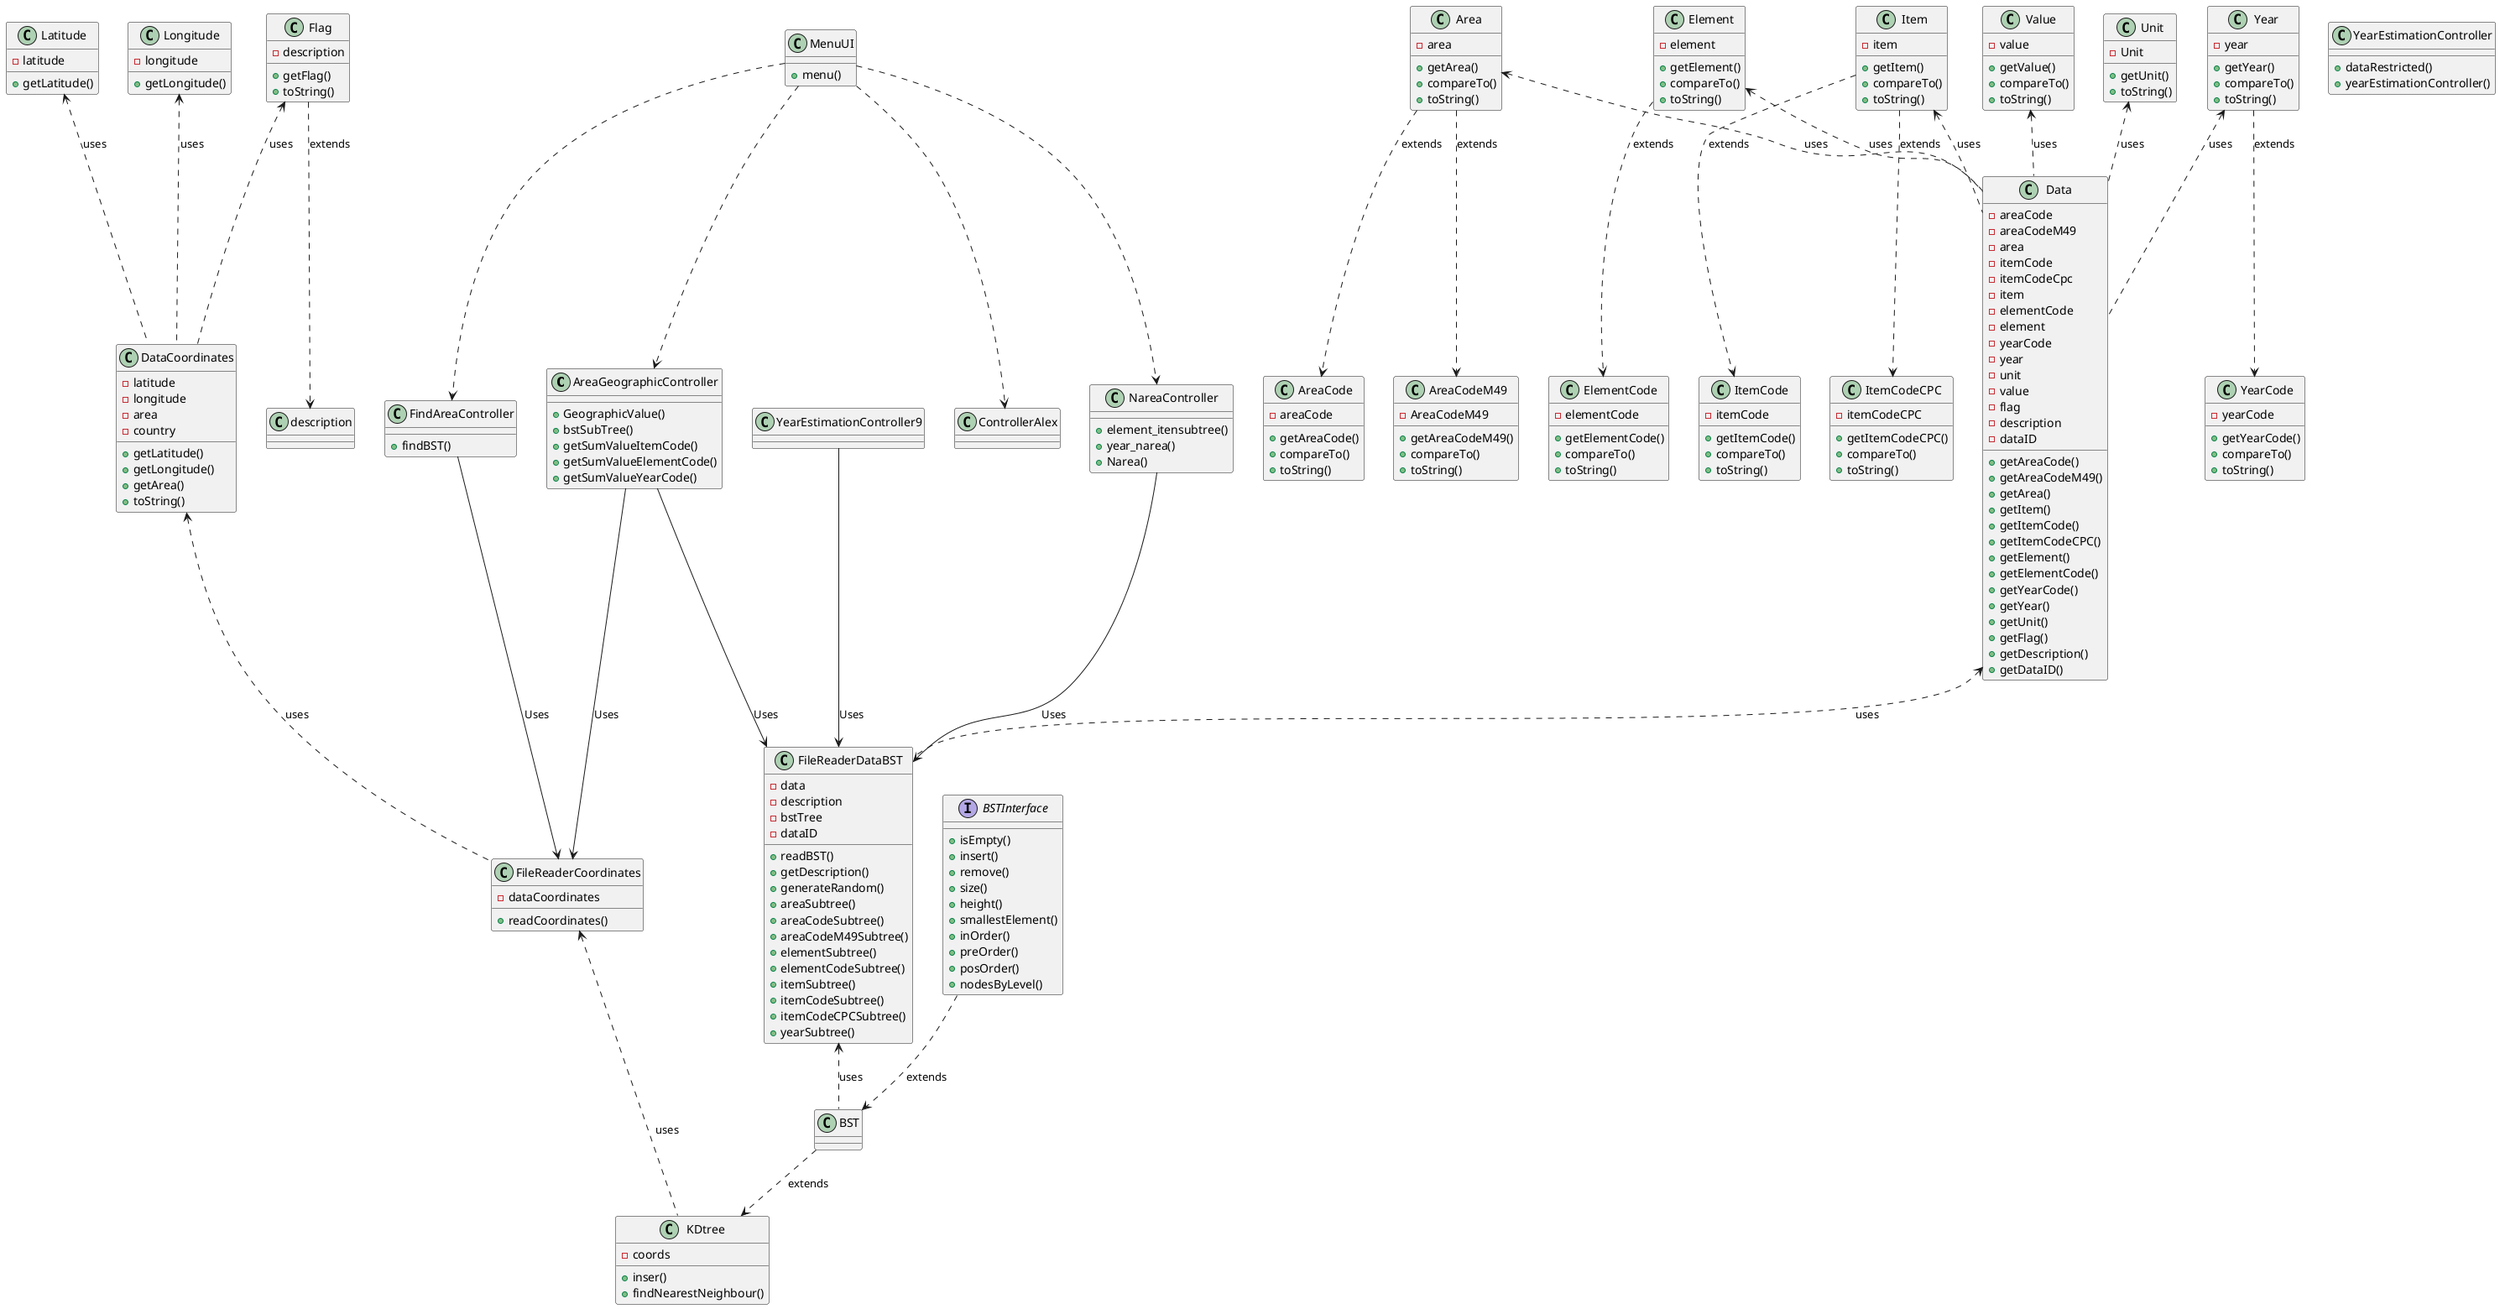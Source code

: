 @startuml
'https://plantuml.com/class-diagram

class AreaGeographicController{
+GeographicValue()
+bstSubTree()
+getSumValueItemCode()
+getSumValueElementCode()
+getSumValueYearCode()
}

class FindAreaController{
+findBST()
}

class NareaController{
+element_itensubtree()
+year_narea()
+Narea()
}

class YearEstimationController{
+dataRestricted()
+yearEstimationController()
}
AreaGeographicController --> FileReaderDataBST:Uses
AreaGeographicController --> FileReaderCoordinates:Uses
FindAreaController --> FileReaderCoordinates:Uses
NareaController --> FileReaderDataBST:Uses
YearEstimationController9 --> FileReaderDataBST:Uses

class Area{
+getArea()
+compareTo()
+toString()
-area
}

class AreaCode{
+getAreaCode()
+compareTo()
+toString()
-areaCode
}

class AreaCodeM49{
+getAreaCodeM49()
+compareTo()
+toString()
-AreaCodeM49
}
Area ..> AreaCode:extends
Area ..> AreaCodeM49:extends
Area <.. Data:uses

class Element{
+getElement()
+compareTo()
+toString()
-element
}

class ElementCode{
+getElementCode()
+compareTo()
+toString()
-elementCode
}

Element ..> ElementCode:extends
Element <.. Data:uses


class Item{
+getItem()
+compareTo()
+toString()
-item
}

class ItemCode{
+getItemCode()
+compareTo()
+toString()
-itemCode
}

class ItemCodeCPC{
+getItemCodeCPC()
+compareTo()
+toString()
-itemCodeCPC
}

Item ..> ItemCode:extends
Item ..> ItemCodeCPC:extends
Item <.. Data:uses


class Value{
+getValue()
+compareTo()
+toString()
-value
}
Value <.. Data:uses

class Year{
+getYear()
+compareTo()
+toString()
-year
}


class YearCode{
+getYearCode()
+compareTo()
+toString()
-yearCode
}
Year ..> YearCode:extends
Year <.. Data:uses

class Flag{
+getFlag()
+toString()
-description

}

Flag ..> description:extends
Flag <.. DataCoordinates:uses

class Latitude{
+getLatitude()
-latitude
}

Latitude <.. DataCoordinates:uses

class Longitude{
+getLongitude()
-longitude
}

Longitude <.. DataCoordinates:uses

class Unit{
-Unit
+getUnit()
+toString()
}
Unit <.. Data:uses

class DataCoordinates{
+getLatitude()
+getLongitude()
+getArea()
+toString()
-latitude
-longitude
-area
-country
}


class Data{
+getAreaCode()
+getAreaCodeM49()
+getArea()
+getItem()
+getItemCode()
+getItemCodeCPC()
+getElement()
+getElementCode()
+getYearCode()
+getYear()
+getUnit()
+getFlag()
+getDescription()
+getDataID()
-areaCode
-areaCodeM49
-area
-itemCode
-itemCodeCpc
-item
-elementCode
-element
-yearCode
-year
-unit
-value
-flag
-description
-dataID

}
Data <.. FileReaderDataBST:uses

class FileReaderDataBST{
-data
-description
-bstTree
-dataID
+readBST()
+getDescription()
+generateRandom()
+areaSubtree()
+areaCodeSubtree()
+areaCodeM49Subtree()
+elementSubtree()
+elementCodeSubtree()
+itemSubtree()
+itemCodeSubtree()
+itemCodeCPCSubtree()
+yearSubtree()
}
DataCoordinates <.. FileReaderCoordinates:uses
class FileReaderCoordinates{
+readCoordinates()
-dataCoordinates
}

interface BSTInterface{
+isEmpty()
+insert()
+remove()
+size()
+height()
+smallestElement()
+inOrder()
+preOrder()
+posOrder()
+nodesByLevel()
}

class BST{

}
BSTInterface ..> BST:extends


class KDtree{
+inser()
+findNearestNeighbour()
-coords
}
BST ..> KDtree:extends
FileReaderDataBST<..BST:uses
FileReaderCoordinates<..KDtree:uses

class MenuUI{
+menu()
}

MenuUI  ..> AreaGeographicController
MenuUI  ..> FindAreaController
MenuUI  ..> NareaController
MenuUI ..> ControllerAlex

@enduml